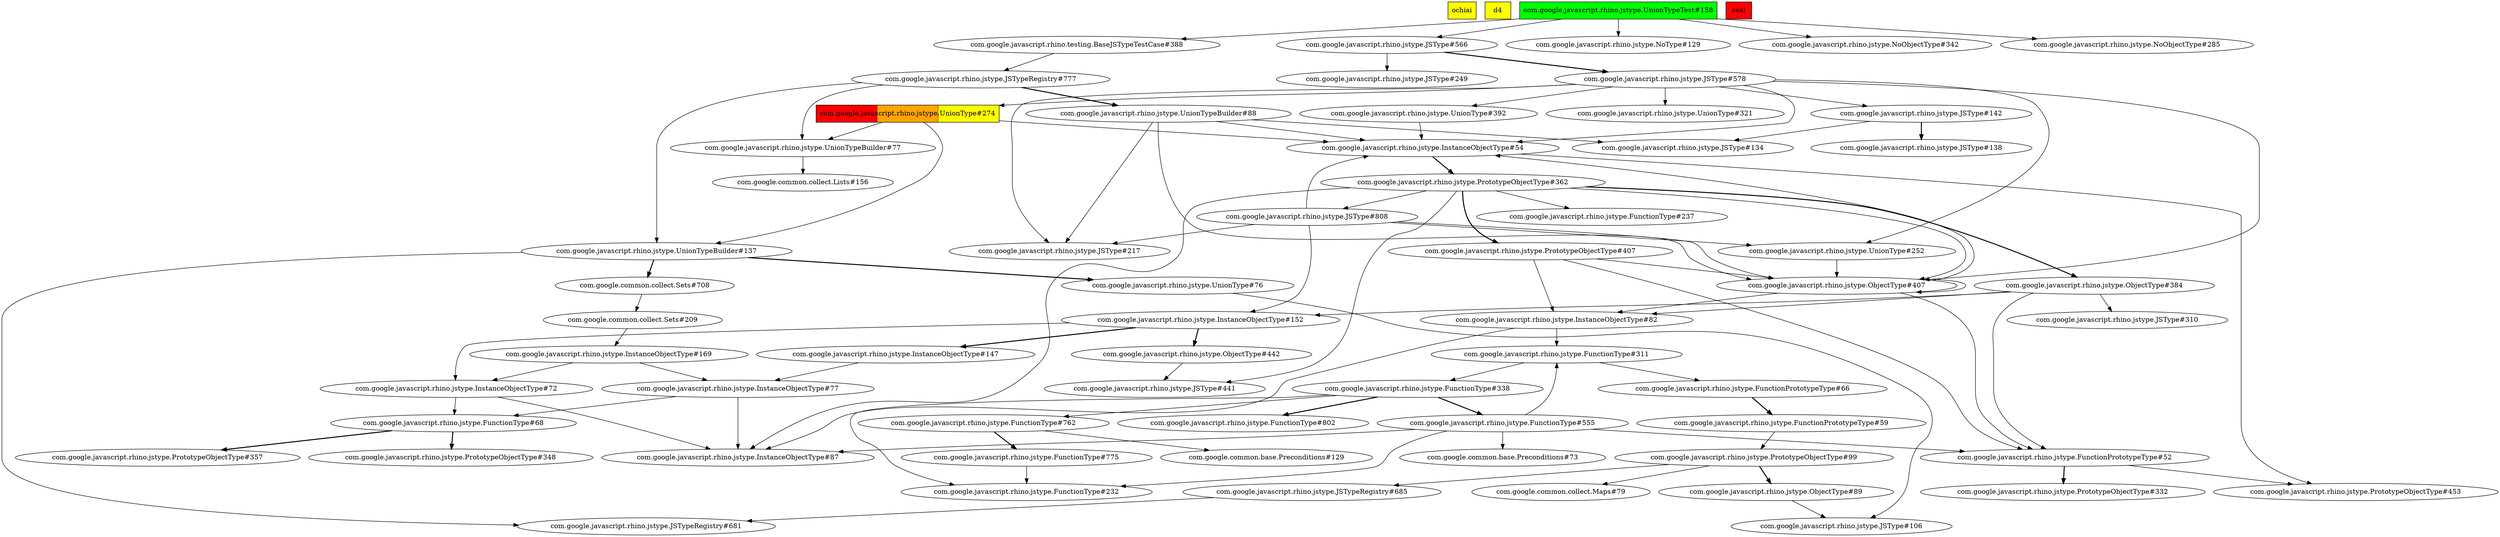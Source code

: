digraph enhanced {
	"ochiai" [style=striped shape=box fillcolor="yellow"];
	"d4" [style=striped shape=box fillcolor="yellow"];
	"com.google.javascript.rhino.jstype.UnionType#274" [style=striped shape=box fillcolor="red:orange:yellow"];
	"com.google.javascript.rhino.jstype.UnionTypeTest#158" [style=striped shape=box fillcolor="green"];
	"real" [style=striped shape=box fillcolor="red"];
	"com.google.javascript.rhino.jstype.FunctionType#555" -> "com.google.javascript.rhino.jstype.FunctionPrototypeType#52";
	"com.google.javascript.rhino.jstype.ObjectType#407" -> "com.google.javascript.rhino.jstype.FunctionPrototypeType#52";
	"com.google.javascript.rhino.jstype.PrototypeObjectType#407" -> "com.google.javascript.rhino.jstype.FunctionPrototypeType#52";
	"com.google.javascript.rhino.jstype.ObjectType#384" -> "com.google.javascript.rhino.jstype.FunctionPrototypeType#52";
	"com.google.javascript.rhino.jstype.JSType#578" -> "com.google.javascript.rhino.jstype.UnionType#321";
	"com.google.javascript.rhino.jstype.PrototypeObjectType#362" -> "com.google.javascript.rhino.jstype.ObjectType#384" [style=bold];
	"com.google.javascript.rhino.jstype.ObjectType#384" -> "com.google.javascript.rhino.jstype.JSType#310";
	"com.google.javascript.rhino.jstype.FunctionPrototypeType#66" -> "com.google.javascript.rhino.jstype.FunctionPrototypeType#59" [style=bold];
	"com.google.javascript.rhino.jstype.FunctionType#68" -> "com.google.javascript.rhino.jstype.PrototypeObjectType#348" [style=bold];
	"com.google.javascript.rhino.jstype.JSType#578" -> "com.google.javascript.rhino.jstype.UnionType#252";
	"com.google.javascript.rhino.jstype.JSType#808" -> "com.google.javascript.rhino.jstype.UnionType#252";
	"com.google.javascript.rhino.jstype.InstanceObjectType#77" -> "com.google.javascript.rhino.jstype.InstanceObjectType#87";
	"com.google.javascript.rhino.jstype.InstanceObjectType#72" -> "com.google.javascript.rhino.jstype.InstanceObjectType#87";
	"com.google.javascript.rhino.jstype.InstanceObjectType#82" -> "com.google.javascript.rhino.jstype.InstanceObjectType#87";
	"com.google.javascript.rhino.jstype.PrototypeObjectType#362" -> "com.google.javascript.rhino.jstype.InstanceObjectType#87";
	"com.google.javascript.rhino.jstype.FunctionType#555" -> "com.google.javascript.rhino.jstype.InstanceObjectType#87";
	"com.google.javascript.rhino.jstype.InstanceObjectType#152" -> "com.google.javascript.rhino.jstype.InstanceObjectType#147" [style=bold];
	"com.google.javascript.rhino.jstype.ObjectType#407" -> "com.google.javascript.rhino.jstype.InstanceObjectType#82";
	"com.google.javascript.rhino.jstype.PrototypeObjectType#407" -> "com.google.javascript.rhino.jstype.InstanceObjectType#82";
	"com.google.javascript.rhino.jstype.ObjectType#384" -> "com.google.javascript.rhino.jstype.InstanceObjectType#82";
	"com.google.javascript.rhino.jstype.FunctionType#338" -> "com.google.javascript.rhino.jstype.FunctionType#762";
	"com.google.javascript.rhino.jstype.JSType#578" -> "com.google.javascript.rhino.jstype.JSType#142";
	"com.google.javascript.rhino.jstype.FunctionType#311" -> "com.google.javascript.rhino.jstype.FunctionPrototypeType#66";
	"com.google.javascript.rhino.jstype.UnionType#274" -> "com.google.javascript.rhino.jstype.UnionTypeBuilder#77";
	"com.google.javascript.rhino.jstype.JSTypeRegistry#777" -> "com.google.javascript.rhino.jstype.UnionTypeBuilder#77";
	"com.google.javascript.rhino.jstype.UnionTypeBuilder#137" -> "com.google.javascript.rhino.jstype.JSTypeRegistry#681";
	"com.google.javascript.rhino.jstype.JSTypeRegistry#685" -> "com.google.javascript.rhino.jstype.JSTypeRegistry#681";
	"com.google.javascript.rhino.jstype.UnionTypeBuilder#77" -> "com.google.common.collect.Lists#156";
	"com.google.javascript.rhino.jstype.UnionTypeBuilder#137" -> "com.google.javascript.rhino.jstype.UnionType#76" [style=bold];
	"com.google.javascript.rhino.jstype.UnionTypeBuilder#137" -> "com.google.common.collect.Sets#708" [style=bold];
	"com.google.javascript.rhino.jstype.FunctionType#555" -> "com.google.common.base.Preconditions#73";
	"com.google.javascript.rhino.jstype.PrototypeObjectType#99" -> "com.google.javascript.rhino.jstype.JSTypeRegistry#685";
	"com.google.javascript.rhino.jstype.UnionTypeTest#158" -> "com.google.javascript.rhino.testing.BaseJSTypeTestCase#388";
	"com.google.javascript.rhino.jstype.ObjectType#89" -> "com.google.javascript.rhino.jstype.JSType#106";
	"com.google.javascript.rhino.jstype.UnionType#76" -> "com.google.javascript.rhino.jstype.JSType#106";
	"com.google.javascript.rhino.jstype.UnionTypeTest#158" -> "com.google.javascript.rhino.jstype.NoType#129";
	"com.google.javascript.rhino.jstype.InstanceObjectType#147" -> "com.google.javascript.rhino.jstype.InstanceObjectType#77";
	"com.google.javascript.rhino.jstype.InstanceObjectType#169" -> "com.google.javascript.rhino.jstype.InstanceObjectType#77";
	"com.google.javascript.rhino.jstype.JSType#808" -> "com.google.javascript.rhino.jstype.InstanceObjectType#152";
	"com.google.javascript.rhino.jstype.ObjectType#384" -> "com.google.javascript.rhino.jstype.InstanceObjectType#152";
	"com.google.javascript.rhino.jstype.FunctionPrototypeType#52" -> "com.google.javascript.rhino.jstype.PrototypeObjectType#332" [style=bold];
	"com.google.javascript.rhino.jstype.FunctionPrototypeType#52" -> "com.google.javascript.rhino.jstype.PrototypeObjectType#453";
	"com.google.javascript.rhino.jstype.InstanceObjectType#54" -> "com.google.javascript.rhino.jstype.PrototypeObjectType#453";
	"com.google.javascript.rhino.jstype.UnionType#274" -> "com.google.javascript.rhino.jstype.UnionTypeBuilder#137";
	"com.google.javascript.rhino.jstype.JSTypeRegistry#777" -> "com.google.javascript.rhino.jstype.UnionTypeBuilder#137";
	"com.google.javascript.rhino.jstype.InstanceObjectType#152" -> "com.google.javascript.rhino.jstype.InstanceObjectType#72";
	"com.google.javascript.rhino.jstype.InstanceObjectType#169" -> "com.google.javascript.rhino.jstype.InstanceObjectType#72";
	"com.google.javascript.rhino.jstype.FunctionType#338" -> "com.google.javascript.rhino.jstype.FunctionType#555" [style=bold];
	"com.google.javascript.rhino.jstype.PrototypeObjectType#362" -> "com.google.javascript.rhino.jstype.FunctionType#237";
	"com.google.javascript.rhino.jstype.FunctionType#775" -> "com.google.javascript.rhino.jstype.FunctionType#232";
	"com.google.javascript.rhino.jstype.FunctionType#555" -> "com.google.javascript.rhino.jstype.FunctionType#232";
	"com.google.javascript.rhino.jstype.FunctionType#338" -> "com.google.javascript.rhino.jstype.FunctionType#232";
	"com.google.javascript.rhino.jstype.FunctionType#762" -> "com.google.common.base.Preconditions#129";
	"com.google.javascript.rhino.jstype.InstanceObjectType#82" -> "com.google.javascript.rhino.jstype.FunctionType#311";
	"com.google.javascript.rhino.jstype.FunctionType#555" -> "com.google.javascript.rhino.jstype.FunctionType#311";
	"com.google.javascript.rhino.jstype.PrototypeObjectType#99" -> "com.google.common.collect.Maps#79";
	"com.google.javascript.rhino.jstype.JSTypeRegistry#777" -> "com.google.javascript.rhino.jstype.UnionTypeBuilder#88" [style=bold];
	"com.google.javascript.rhino.jstype.InstanceObjectType#54" -> "com.google.javascript.rhino.jstype.PrototypeObjectType#362" [style=bold];
	"com.google.javascript.rhino.jstype.JSType#142" -> "com.google.javascript.rhino.jstype.JSType#138" [style=bold];
	"com.google.javascript.rhino.jstype.JSType#566" -> "com.google.javascript.rhino.jstype.JSType#578" [style=bold];
	"com.google.javascript.rhino.testing.BaseJSTypeTestCase#388" -> "com.google.javascript.rhino.jstype.JSTypeRegistry#777";
	"com.google.javascript.rhino.jstype.FunctionPrototypeType#59" -> "com.google.javascript.rhino.jstype.PrototypeObjectType#99";
	"com.google.javascript.rhino.jstype.UnionTypeBuilder#88" -> "com.google.javascript.rhino.jstype.JSType#134";
	"com.google.javascript.rhino.jstype.JSType#142" -> "com.google.javascript.rhino.jstype.JSType#134";
	"com.google.javascript.rhino.jstype.JSType#578" -> "com.google.javascript.rhino.jstype.UnionType#274";
	"com.google.javascript.rhino.jstype.UnionTypeBuilder#88" -> "com.google.javascript.rhino.jstype.JSType#217";
	"com.google.javascript.rhino.jstype.JSType#578" -> "com.google.javascript.rhino.jstype.JSType#217";
	"com.google.javascript.rhino.jstype.JSType#808" -> "com.google.javascript.rhino.jstype.JSType#217";
	"com.google.common.collect.Sets#209" -> "com.google.javascript.rhino.jstype.InstanceObjectType#169";
	"com.google.javascript.rhino.jstype.UnionTypeTest#158" -> "com.google.javascript.rhino.jstype.NoObjectType#342";
	"com.google.javascript.rhino.jstype.JSType#578" -> "com.google.javascript.rhino.jstype.UnionType#392";
	"com.google.javascript.rhino.jstype.PrototypeObjectType#362" -> "com.google.javascript.rhino.jstype.PrototypeObjectType#407" [style=bold];
	"com.google.javascript.rhino.jstype.InstanceObjectType#77" -> "com.google.javascript.rhino.jstype.FunctionType#68";
	"com.google.javascript.rhino.jstype.InstanceObjectType#72" -> "com.google.javascript.rhino.jstype.FunctionType#68";
	"com.google.common.collect.Sets#708" -> "com.google.common.collect.Sets#209";
	"com.google.javascript.rhino.jstype.PrototypeObjectType#99" -> "com.google.javascript.rhino.jstype.ObjectType#89" [style=bold];
	"com.google.javascript.rhino.jstype.FunctionType#338" -> "com.google.javascript.rhino.jstype.FunctionType#802" [style=bold];
	"com.google.javascript.rhino.jstype.UnionTypeTest#158" -> "com.google.javascript.rhino.jstype.NoObjectType#285";
	"com.google.javascript.rhino.jstype.UnionTypeTest#158" -> "com.google.javascript.rhino.jstype.JSType#566";
	"com.google.javascript.rhino.jstype.JSType#566" -> "com.google.javascript.rhino.jstype.JSType#249";
	"com.google.javascript.rhino.jstype.ObjectType#442" -> "com.google.javascript.rhino.jstype.JSType#441";
	"com.google.javascript.rhino.jstype.PrototypeObjectType#362" -> "com.google.javascript.rhino.jstype.JSType#441";
	"com.google.javascript.rhino.jstype.InstanceObjectType#152" -> "com.google.javascript.rhino.jstype.ObjectType#442" [style=bold];
	"com.google.javascript.rhino.jstype.FunctionType#68" -> "com.google.javascript.rhino.jstype.PrototypeObjectType#357" [style=bold];
	"com.google.javascript.rhino.jstype.UnionType#274" -> "com.google.javascript.rhino.jstype.InstanceObjectType#54";
	"com.google.javascript.rhino.jstype.UnionTypeBuilder#88" -> "com.google.javascript.rhino.jstype.InstanceObjectType#54";
	"com.google.javascript.rhino.jstype.UnionType#392" -> "com.google.javascript.rhino.jstype.InstanceObjectType#54";
	"com.google.javascript.rhino.jstype.ObjectType#407" -> "com.google.javascript.rhino.jstype.InstanceObjectType#54";
	"com.google.javascript.rhino.jstype.JSType#578" -> "com.google.javascript.rhino.jstype.InstanceObjectType#54";
	"com.google.javascript.rhino.jstype.JSType#808" -> "com.google.javascript.rhino.jstype.InstanceObjectType#54";
	"com.google.javascript.rhino.jstype.FunctionType#762" -> "com.google.javascript.rhino.jstype.FunctionType#775" [style=bold];
	"com.google.javascript.rhino.jstype.UnionType#252" -> "com.google.javascript.rhino.jstype.ObjectType#407";
	"com.google.javascript.rhino.jstype.UnionTypeBuilder#88" -> "com.google.javascript.rhino.jstype.ObjectType#407";
	"com.google.javascript.rhino.jstype.PrototypeObjectType#362" -> "com.google.javascript.rhino.jstype.ObjectType#407";
	"com.google.javascript.rhino.jstype.ObjectType#407" -> "com.google.javascript.rhino.jstype.ObjectType#407";
	"com.google.javascript.rhino.jstype.JSType#578" -> "com.google.javascript.rhino.jstype.ObjectType#407";
	"com.google.javascript.rhino.jstype.JSType#808" -> "com.google.javascript.rhino.jstype.ObjectType#407";
	"com.google.javascript.rhino.jstype.PrototypeObjectType#407" -> "com.google.javascript.rhino.jstype.ObjectType#407";
	"com.google.javascript.rhino.jstype.FunctionType#311" -> "com.google.javascript.rhino.jstype.FunctionType#338";
	"com.google.javascript.rhino.jstype.PrototypeObjectType#362" -> "com.google.javascript.rhino.jstype.JSType#808";
}
